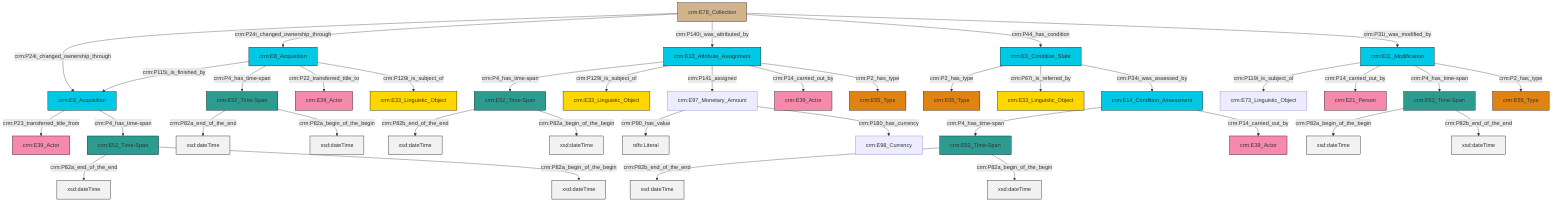 graph TD
classDef Literal fill:#f2f2f2,stroke:#000000;
classDef CRM_Entity fill:#FFFFFF,stroke:#000000;
classDef Temporal_Entity fill:#00C9E6, stroke:#000000;
classDef Type fill:#E18312, stroke:#000000;
classDef Time-Span fill:#2C9C91, stroke:#000000;
classDef Appellation fill:#FFEB7F, stroke:#000000;
classDef Place fill:#008836, stroke:#000000;
classDef Persistent_Item fill:#B266B2, stroke:#000000;
classDef Conceptual_Object fill:#FFD700, stroke:#000000;
classDef Physical_Thing fill:#D2B48C, stroke:#000000;
classDef Actor fill:#f58aad, stroke:#000000;
classDef PC_Classes fill:#4ce600, stroke:#000000;
classDef Multi fill:#cccccc,stroke:#000000;

2["crm:E13_Attribute_Assignment"]:::Temporal_Entity -->|crm:P4_has_time-span| 3["crm:E52_Time-Span"]:::Time-Span
4["crm:E52_Time-Span"]:::Time-Span -->|crm:P82a_end_of_the_end| 5[xsd:dateTime]:::Literal
6["crm:E3_Condition_State"]:::Temporal_Entity -->|crm:P2_has_type| 7["crm:E55_Type"]:::Type
10["crm:E8_Acquisition"]:::Temporal_Entity -->|crm:P115i_is_finished_by| 0["crm:E8_Acquisition"]:::Temporal_Entity
2["crm:E13_Attribute_Assignment"]:::Temporal_Entity -->|crm:P129i_is_subject_of| 11["crm:E33_Linguistic_Object"]:::Conceptual_Object
0["crm:E8_Acquisition"]:::Temporal_Entity -->|crm:P23_transferred_title_from| 12["crm:E39_Actor"]:::Actor
10["crm:E8_Acquisition"]:::Temporal_Entity -->|crm:P4_has_time-span| 24["crm:E52_Time-Span"]:::Time-Span
25["crm:E52_Time-Span"]:::Time-Span -->|crm:P82a_begin_of_the_begin| 26[xsd:dateTime]:::Literal
3["crm:E52_Time-Span"]:::Time-Span -->|crm:P82b_end_of_the_end| 27[xsd:dateTime]:::Literal
15["crm:E78_Collection"]:::Physical_Thing -->|crm:P24i_changed_ownership_through| 0["crm:E8_Acquisition"]:::Temporal_Entity
6["crm:E3_Condition_State"]:::Temporal_Entity -->|crm:P67i_is_referred_by| 17["crm:E33_Linguistic_Object"]:::Conceptual_Object
15["crm:E78_Collection"]:::Physical_Thing -->|crm:P24i_changed_ownership_through| 10["crm:E8_Acquisition"]:::Temporal_Entity
2["crm:E13_Attribute_Assignment"]:::Temporal_Entity -->|crm:P141_assigned| 34["crm:E97_Monetary_Amount"]:::Default
8["crm:E11_Modification"]:::Temporal_Entity -->|crm:P119i_is_subject_of| 20["crm:E73_Linguistic_Object"]:::Default
2["crm:E13_Attribute_Assignment"]:::Temporal_Entity -->|crm:P14_carried_out_by| 35["crm:E39_Actor"]:::Actor
22["crm:E52_Time-Span"]:::Time-Span -->|crm:P82b_end_of_the_end| 36[xsd:dateTime]:::Literal
8["crm:E11_Modification"]:::Temporal_Entity -->|crm:P14_carried_out_by| 37["crm:E21_Person"]:::Actor
38["crm:E14_Condition_Assessment"]:::Temporal_Entity -->|crm:P4_has_time-span| 22["crm:E52_Time-Span"]:::Time-Span
22["crm:E52_Time-Span"]:::Time-Span -->|crm:P82a_begin_of_the_begin| 39[xsd:dateTime]:::Literal
25["crm:E52_Time-Span"]:::Time-Span -->|crm:P82b_end_of_the_end| 40[xsd:dateTime]:::Literal
34["crm:E97_Monetary_Amount"]:::Default -->|crm:P90_has_value| 41[rdfs:Literal]:::Literal
3["crm:E52_Time-Span"]:::Time-Span -->|crm:P82a_begin_of_the_begin| 43[xsd:dateTime]:::Literal
10["crm:E8_Acquisition"]:::Temporal_Entity -->|crm:P22_transferred_title_to| 46["crm:E39_Actor"]:::Actor
8["crm:E11_Modification"]:::Temporal_Entity -->|crm:P4_has_time-span| 25["crm:E52_Time-Span"]:::Time-Span
34["crm:E97_Monetary_Amount"]:::Default -->|crm:P180_has_currency| 32["crm:E98_Currency"]:::Default
2["crm:E13_Attribute_Assignment"]:::Temporal_Entity -->|crm:P2_has_type| 48["crm:E55_Type"]:::Type
24["crm:E52_Time-Span"]:::Time-Span -->|crm:P82a_end_of_the_end| 52[xsd:dateTime]:::Literal
24["crm:E52_Time-Span"]:::Time-Span -->|crm:P82a_begin_of_the_begin| 53[xsd:dateTime]:::Literal
15["crm:E78_Collection"]:::Physical_Thing -->|crm:P140i_was_attributed_by| 2["crm:E13_Attribute_Assignment"]:::Temporal_Entity
4["crm:E52_Time-Span"]:::Time-Span -->|crm:P82a_begin_of_the_begin| 57[xsd:dateTime]:::Literal
15["crm:E78_Collection"]:::Physical_Thing -->|crm:P44_has_condition| 6["crm:E3_Condition_State"]:::Temporal_Entity
6["crm:E3_Condition_State"]:::Temporal_Entity -->|crm:P34i_was_assessed_by| 38["crm:E14_Condition_Assessment"]:::Temporal_Entity
38["crm:E14_Condition_Assessment"]:::Temporal_Entity -->|crm:P14_carried_out_by| 13["crm:E39_Actor"]:::Actor
10["crm:E8_Acquisition"]:::Temporal_Entity -->|crm:P129i_is_subject_of| 30["crm:E33_Linguistic_Object"]:::Conceptual_Object
0["crm:E8_Acquisition"]:::Temporal_Entity -->|crm:P4_has_time-span| 4["crm:E52_Time-Span"]:::Time-Span
15["crm:E78_Collection"]:::Physical_Thing -->|crm:P31i_was_modified_by| 8["crm:E11_Modification"]:::Temporal_Entity
8["crm:E11_Modification"]:::Temporal_Entity -->|crm:P2_has_type| 49["crm:E55_Type"]:::Type